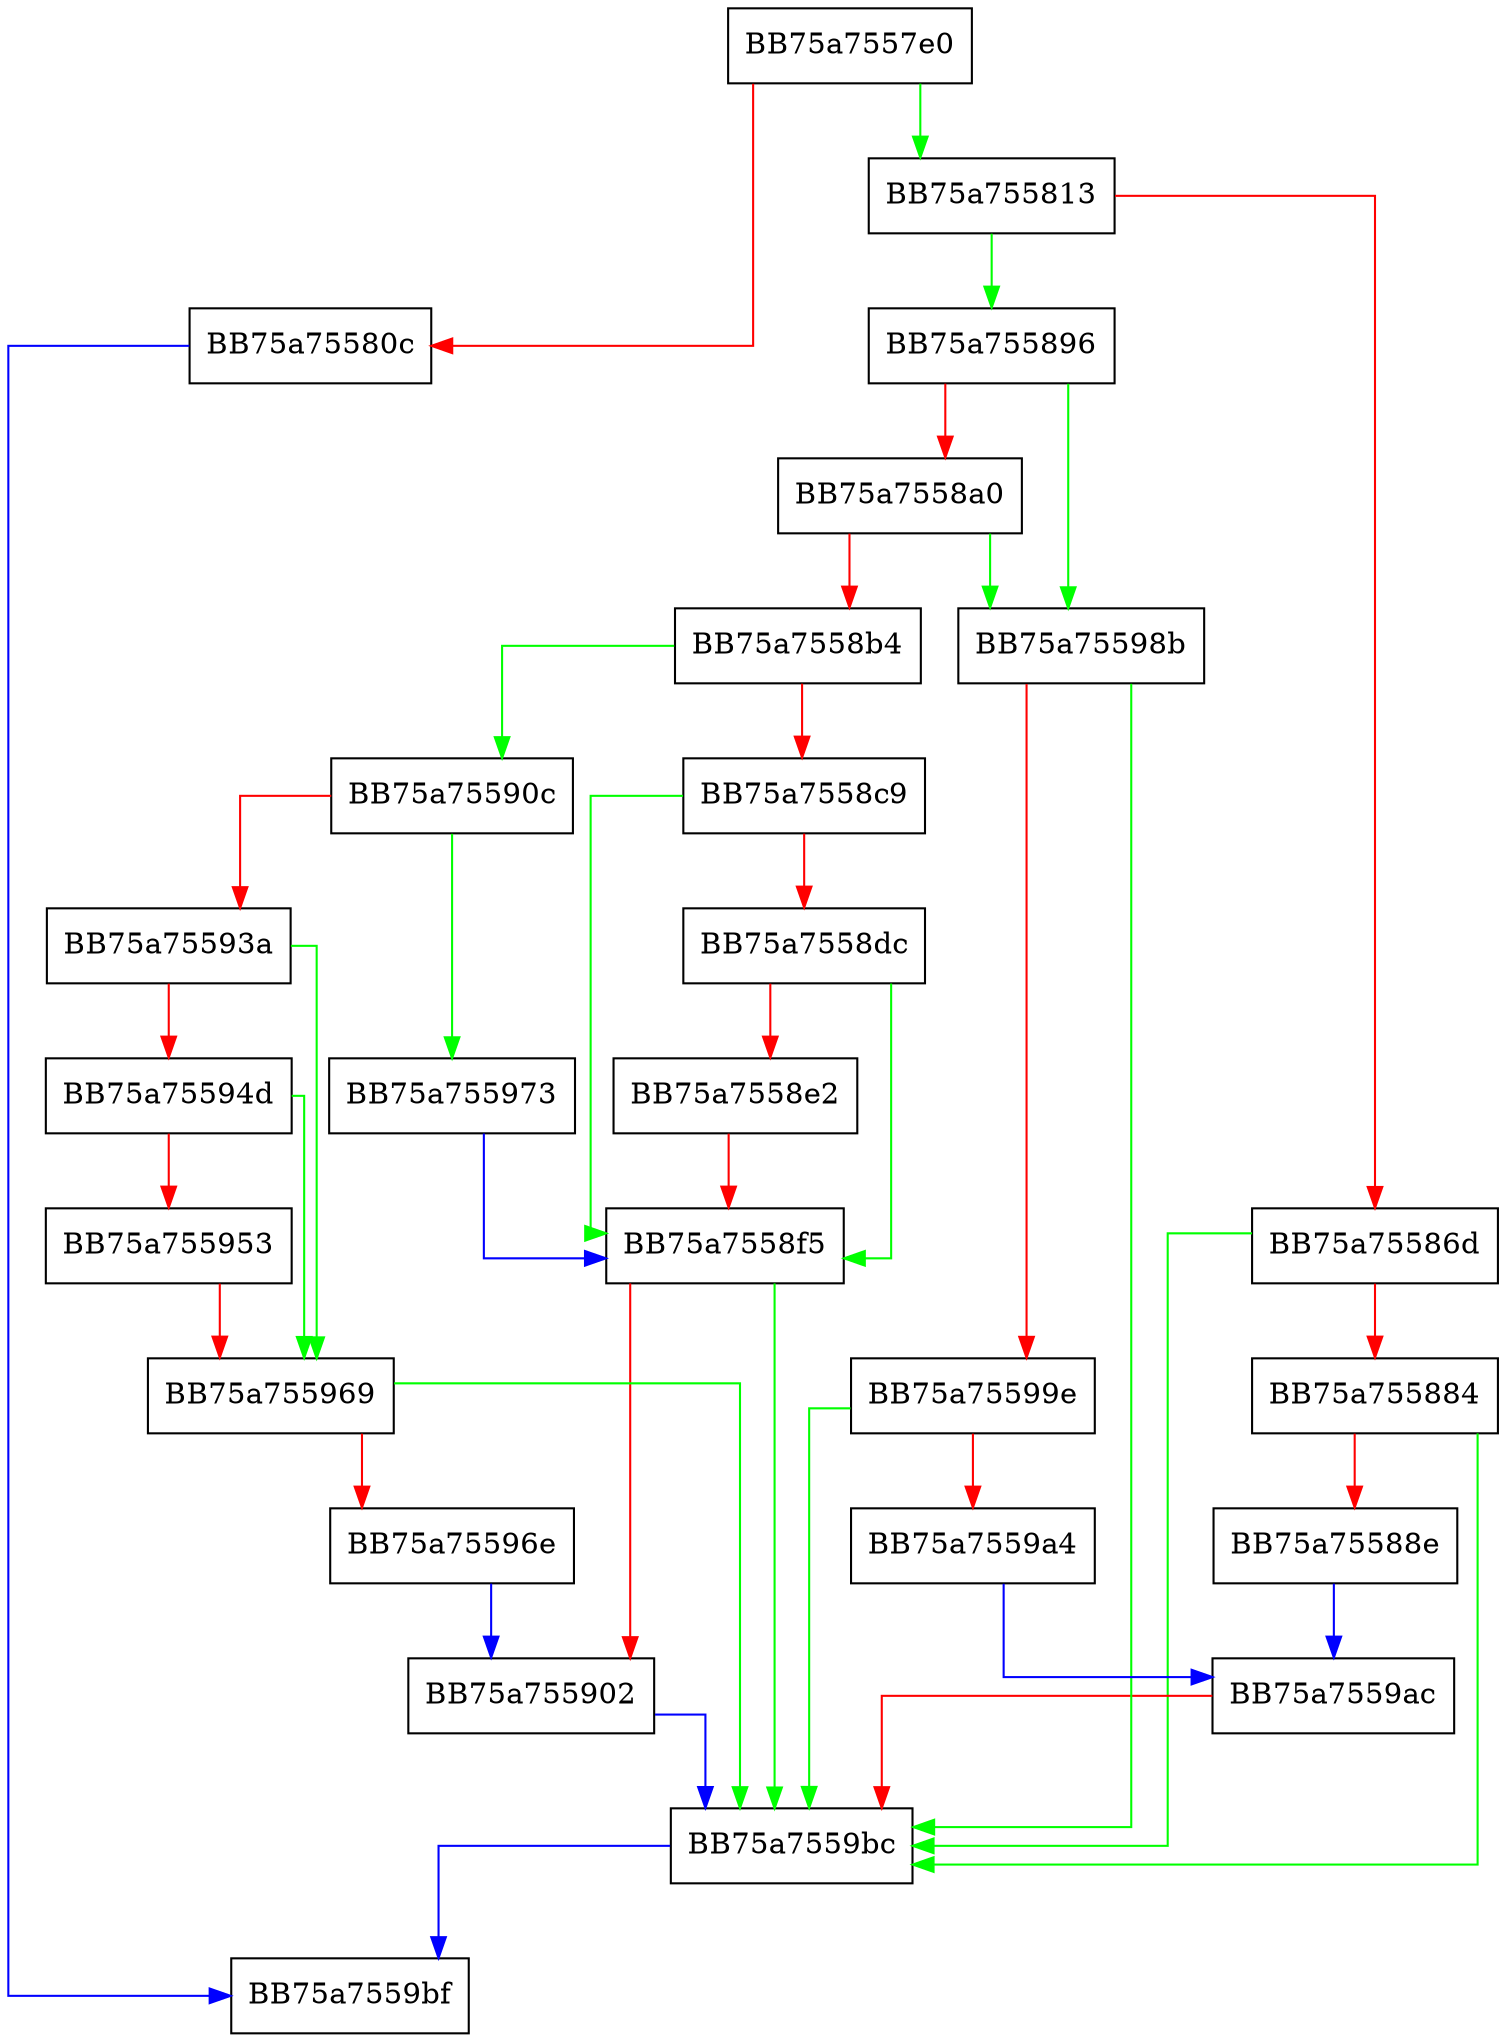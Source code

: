 digraph Read {
  node [shape="box"];
  graph [splines=ortho];
  BB75a7557e0 -> BB75a755813 [color="green"];
  BB75a7557e0 -> BB75a75580c [color="red"];
  BB75a75580c -> BB75a7559bf [color="blue"];
  BB75a755813 -> BB75a755896 [color="green"];
  BB75a755813 -> BB75a75586d [color="red"];
  BB75a75586d -> BB75a7559bc [color="green"];
  BB75a75586d -> BB75a755884 [color="red"];
  BB75a755884 -> BB75a7559bc [color="green"];
  BB75a755884 -> BB75a75588e [color="red"];
  BB75a75588e -> BB75a7559ac [color="blue"];
  BB75a755896 -> BB75a75598b [color="green"];
  BB75a755896 -> BB75a7558a0 [color="red"];
  BB75a7558a0 -> BB75a75598b [color="green"];
  BB75a7558a0 -> BB75a7558b4 [color="red"];
  BB75a7558b4 -> BB75a75590c [color="green"];
  BB75a7558b4 -> BB75a7558c9 [color="red"];
  BB75a7558c9 -> BB75a7558f5 [color="green"];
  BB75a7558c9 -> BB75a7558dc [color="red"];
  BB75a7558dc -> BB75a7558f5 [color="green"];
  BB75a7558dc -> BB75a7558e2 [color="red"];
  BB75a7558e2 -> BB75a7558f5 [color="red"];
  BB75a7558f5 -> BB75a7559bc [color="green"];
  BB75a7558f5 -> BB75a755902 [color="red"];
  BB75a755902 -> BB75a7559bc [color="blue"];
  BB75a75590c -> BB75a755973 [color="green"];
  BB75a75590c -> BB75a75593a [color="red"];
  BB75a75593a -> BB75a755969 [color="green"];
  BB75a75593a -> BB75a75594d [color="red"];
  BB75a75594d -> BB75a755969 [color="green"];
  BB75a75594d -> BB75a755953 [color="red"];
  BB75a755953 -> BB75a755969 [color="red"];
  BB75a755969 -> BB75a7559bc [color="green"];
  BB75a755969 -> BB75a75596e [color="red"];
  BB75a75596e -> BB75a755902 [color="blue"];
  BB75a755973 -> BB75a7558f5 [color="blue"];
  BB75a75598b -> BB75a7559bc [color="green"];
  BB75a75598b -> BB75a75599e [color="red"];
  BB75a75599e -> BB75a7559bc [color="green"];
  BB75a75599e -> BB75a7559a4 [color="red"];
  BB75a7559a4 -> BB75a7559ac [color="blue"];
  BB75a7559ac -> BB75a7559bc [color="red"];
  BB75a7559bc -> BB75a7559bf [color="blue"];
}